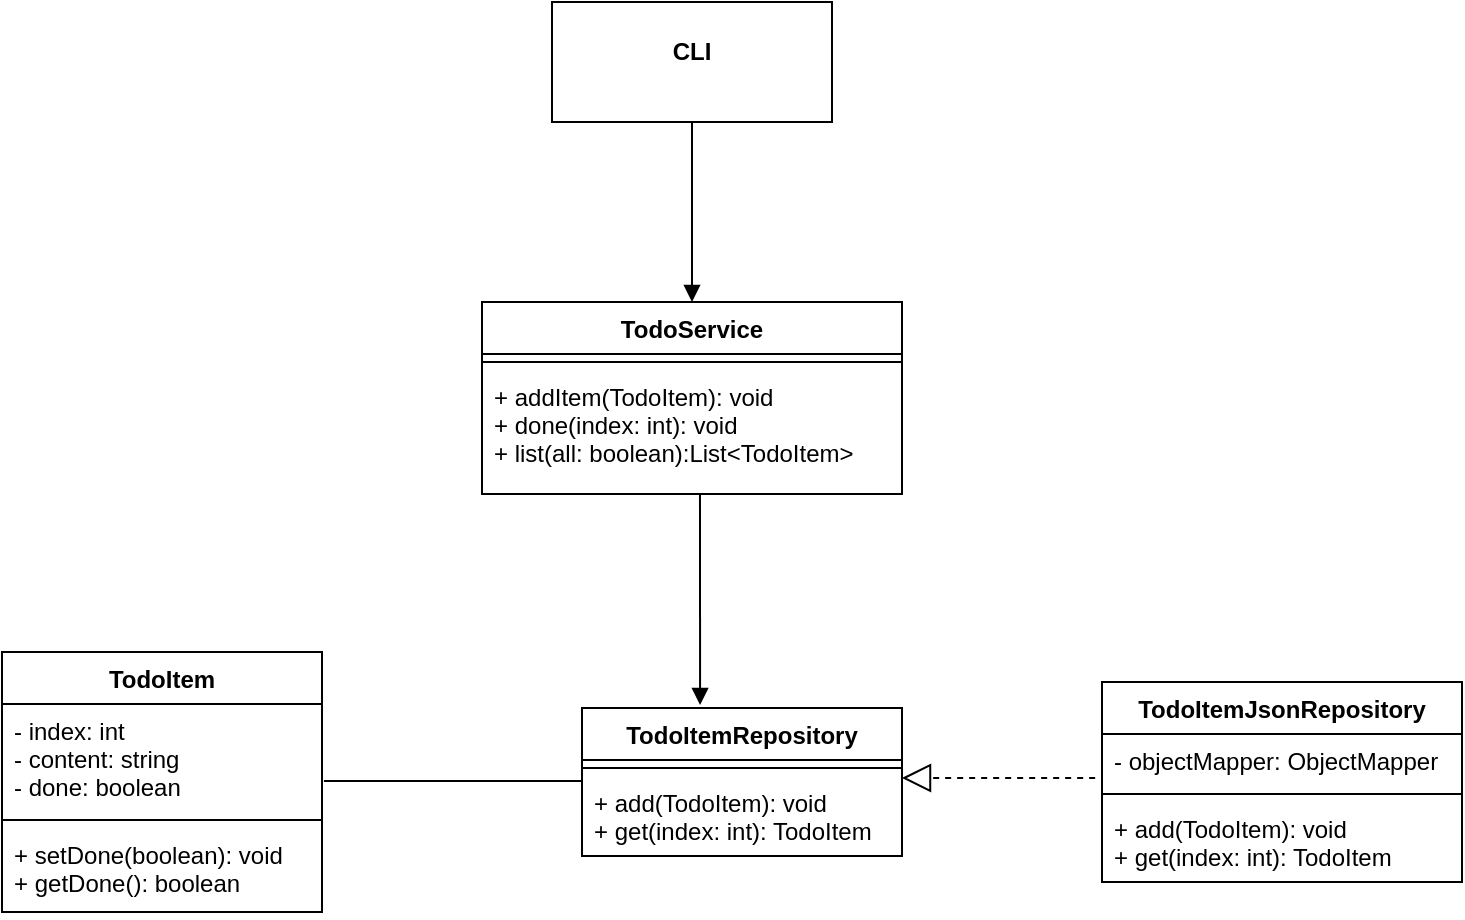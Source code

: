 <mxfile version="20.3.0" type="device"><diagram id="JaxDU0GRFlTSzhJHAqT0" name="第 1 页"><mxGraphModel dx="1133" dy="672" grid="1" gridSize="10" guides="1" tooltips="1" connect="1" arrows="1" fold="1" page="1" pageScale="1" pageWidth="827" pageHeight="1169" math="0" shadow="0"><root><mxCell id="0"/><mxCell id="1" parent="0"/><mxCell id="pYs72JmCOjs6K5Xd8m4a-1" value="TodoItem" style="swimlane;fontStyle=1;align=center;verticalAlign=top;childLayout=stackLayout;horizontal=1;startSize=26;horizontalStack=0;resizeParent=1;resizeParentMax=0;resizeLast=0;collapsible=1;marginBottom=0;" vertex="1" parent="1"><mxGeometry x="160" y="375" width="160" height="130" as="geometry"/></mxCell><mxCell id="pYs72JmCOjs6K5Xd8m4a-2" value="- index: int&#10;- content: string&#10;- done: boolean" style="text;strokeColor=none;fillColor=none;align=left;verticalAlign=top;spacingLeft=4;spacingRight=4;overflow=hidden;rotatable=0;points=[[0,0.5],[1,0.5]];portConstraint=eastwest;" vertex="1" parent="pYs72JmCOjs6K5Xd8m4a-1"><mxGeometry y="26" width="160" height="54" as="geometry"/></mxCell><mxCell id="pYs72JmCOjs6K5Xd8m4a-3" value="" style="line;strokeWidth=1;fillColor=none;align=left;verticalAlign=middle;spacingTop=-1;spacingLeft=3;spacingRight=3;rotatable=0;labelPosition=right;points=[];portConstraint=eastwest;strokeColor=inherit;" vertex="1" parent="pYs72JmCOjs6K5Xd8m4a-1"><mxGeometry y="80" width="160" height="8" as="geometry"/></mxCell><mxCell id="pYs72JmCOjs6K5Xd8m4a-4" value="+ setDone(boolean): void&#10;+ getDone(): boolean" style="text;strokeColor=none;fillColor=none;align=left;verticalAlign=top;spacingLeft=4;spacingRight=4;overflow=hidden;rotatable=0;points=[[0,0.5],[1,0.5]];portConstraint=eastwest;" vertex="1" parent="pYs72JmCOjs6K5Xd8m4a-1"><mxGeometry y="88" width="160" height="42" as="geometry"/></mxCell><mxCell id="pYs72JmCOjs6K5Xd8m4a-5" value="TodoService" style="swimlane;fontStyle=1;align=center;verticalAlign=top;childLayout=stackLayout;horizontal=1;startSize=26;horizontalStack=0;resizeParent=1;resizeParentMax=0;resizeLast=0;collapsible=1;marginBottom=0;" vertex="1" parent="1"><mxGeometry x="400" y="200" width="210" height="96" as="geometry"/></mxCell><mxCell id="pYs72JmCOjs6K5Xd8m4a-7" value="" style="line;strokeWidth=1;fillColor=none;align=left;verticalAlign=middle;spacingTop=-1;spacingLeft=3;spacingRight=3;rotatable=0;labelPosition=right;points=[];portConstraint=eastwest;strokeColor=inherit;" vertex="1" parent="pYs72JmCOjs6K5Xd8m4a-5"><mxGeometry y="26" width="210" height="8" as="geometry"/></mxCell><mxCell id="pYs72JmCOjs6K5Xd8m4a-8" value="+ addItem(TodoItem): void&#10;+ done(index: int): void&#10;+ list(all: boolean):List&lt;TodoItem&gt;" style="text;strokeColor=none;fillColor=none;align=left;verticalAlign=top;spacingLeft=4;spacingRight=4;overflow=hidden;rotatable=0;points=[[0,0.5],[1,0.5]];portConstraint=eastwest;" vertex="1" parent="pYs72JmCOjs6K5Xd8m4a-5"><mxGeometry y="34" width="210" height="62" as="geometry"/></mxCell><mxCell id="pYs72JmCOjs6K5Xd8m4a-9" value="TodoItemRepository" style="swimlane;fontStyle=1;align=center;verticalAlign=top;childLayout=stackLayout;horizontal=1;startSize=26;horizontalStack=0;resizeParent=1;resizeParentMax=0;resizeLast=0;collapsible=1;marginBottom=0;" vertex="1" parent="1"><mxGeometry x="450" y="403" width="160" height="74" as="geometry"/></mxCell><mxCell id="pYs72JmCOjs6K5Xd8m4a-11" value="" style="line;strokeWidth=1;fillColor=none;align=left;verticalAlign=middle;spacingTop=-1;spacingLeft=3;spacingRight=3;rotatable=0;labelPosition=right;points=[];portConstraint=eastwest;strokeColor=inherit;" vertex="1" parent="pYs72JmCOjs6K5Xd8m4a-9"><mxGeometry y="26" width="160" height="8" as="geometry"/></mxCell><mxCell id="pYs72JmCOjs6K5Xd8m4a-12" value="+ add(TodoItem): void&#10;+ get(index: int): TodoItem" style="text;strokeColor=none;fillColor=none;align=left;verticalAlign=top;spacingLeft=4;spacingRight=4;overflow=hidden;rotatable=0;points=[[0,0.5],[1,0.5]];portConstraint=eastwest;" vertex="1" parent="pYs72JmCOjs6K5Xd8m4a-9"><mxGeometry y="34" width="160" height="40" as="geometry"/></mxCell><mxCell id="pYs72JmCOjs6K5Xd8m4a-13" value="TodoItemJsonRepository" style="swimlane;fontStyle=1;align=center;verticalAlign=top;childLayout=stackLayout;horizontal=1;startSize=26;horizontalStack=0;resizeParent=1;resizeParentMax=0;resizeLast=0;collapsible=1;marginBottom=0;" vertex="1" parent="1"><mxGeometry x="710" y="390" width="180" height="100" as="geometry"/></mxCell><mxCell id="pYs72JmCOjs6K5Xd8m4a-14" value="- objectMapper: ObjectMapper" style="text;strokeColor=none;fillColor=none;align=left;verticalAlign=top;spacingLeft=4;spacingRight=4;overflow=hidden;rotatable=0;points=[[0,0.5],[1,0.5]];portConstraint=eastwest;" vertex="1" parent="pYs72JmCOjs6K5Xd8m4a-13"><mxGeometry y="26" width="180" height="26" as="geometry"/></mxCell><mxCell id="pYs72JmCOjs6K5Xd8m4a-15" value="" style="line;strokeWidth=1;fillColor=none;align=left;verticalAlign=middle;spacingTop=-1;spacingLeft=3;spacingRight=3;rotatable=0;labelPosition=right;points=[];portConstraint=eastwest;strokeColor=inherit;" vertex="1" parent="pYs72JmCOjs6K5Xd8m4a-13"><mxGeometry y="52" width="180" height="8" as="geometry"/></mxCell><mxCell id="pYs72JmCOjs6K5Xd8m4a-16" value="+ add(TodoItem): void&#10;+ get(index: int): TodoItem" style="text;strokeColor=none;fillColor=none;align=left;verticalAlign=top;spacingLeft=4;spacingRight=4;overflow=hidden;rotatable=0;points=[[0,0.5],[1,0.5]];portConstraint=eastwest;" vertex="1" parent="pYs72JmCOjs6K5Xd8m4a-13"><mxGeometry y="60" width="180" height="40" as="geometry"/></mxCell><mxCell id="pYs72JmCOjs6K5Xd8m4a-17" value="" style="endArrow=block;dashed=1;endFill=0;endSize=12;html=1;rounded=0;entryX=1;entryY=0.025;entryDx=0;entryDy=0;entryPerimeter=0;exitX=-0.019;exitY=0.846;exitDx=0;exitDy=0;exitPerimeter=0;" edge="1" parent="1" source="pYs72JmCOjs6K5Xd8m4a-14" target="pYs72JmCOjs6K5Xd8m4a-12"><mxGeometry width="160" relative="1" as="geometry"><mxPoint x="600" y="573" as="sourcePoint"/><mxPoint x="760" y="573" as="targetPoint"/></mxGeometry></mxCell><mxCell id="pYs72JmCOjs6K5Xd8m4a-21" value="&lt;p style=&quot;margin:0px;margin-top:4px;text-align:center;&quot;&gt;&lt;br&gt;&lt;b&gt;CLI&lt;/b&gt;&lt;/p&gt;" style="verticalAlign=top;align=left;overflow=fill;fontSize=12;fontFamily=Helvetica;html=1;" vertex="1" parent="1"><mxGeometry x="435" y="50" width="140" height="60" as="geometry"/></mxCell><mxCell id="pYs72JmCOjs6K5Xd8m4a-22" value="" style="endArrow=none;html=1;edgeStyle=orthogonalEdgeStyle;rounded=0;exitX=1.006;exitY=0.713;exitDx=0;exitDy=0;exitPerimeter=0;entryX=0;entryY=0.063;entryDx=0;entryDy=0;entryPerimeter=0;" edge="1" parent="1" source="pYs72JmCOjs6K5Xd8m4a-2" target="pYs72JmCOjs6K5Xd8m4a-12"><mxGeometry relative="1" as="geometry"><mxPoint x="320" y="540" as="sourcePoint"/><mxPoint x="480" y="540" as="targetPoint"/></mxGeometry></mxCell><mxCell id="pYs72JmCOjs6K5Xd8m4a-25" value="" style="endArrow=block;endFill=1;html=1;edgeStyle=orthogonalEdgeStyle;align=left;verticalAlign=top;rounded=0;exitX=0.519;exitY=1.008;exitDx=0;exitDy=0;exitPerimeter=0;entryX=0.369;entryY=-0.02;entryDx=0;entryDy=0;entryPerimeter=0;" edge="1" parent="1" source="pYs72JmCOjs6K5Xd8m4a-8" target="pYs72JmCOjs6K5Xd8m4a-9"><mxGeometry x="-1" relative="1" as="geometry"><mxPoint x="30" y="260" as="sourcePoint"/><mxPoint x="190" y="260" as="targetPoint"/></mxGeometry></mxCell><mxCell id="pYs72JmCOjs6K5Xd8m4a-27" value="" style="endArrow=block;endFill=1;html=1;edgeStyle=orthogonalEdgeStyle;align=left;verticalAlign=top;rounded=0;exitX=0.5;exitY=1;exitDx=0;exitDy=0;entryX=0.5;entryY=0;entryDx=0;entryDy=0;" edge="1" parent="1" source="pYs72JmCOjs6K5Xd8m4a-21" target="pYs72JmCOjs6K5Xd8m4a-5"><mxGeometry x="-1" relative="1" as="geometry"><mxPoint x="700" y="140" as="sourcePoint"/><mxPoint x="860" y="140" as="targetPoint"/></mxGeometry></mxCell></root></mxGraphModel></diagram></mxfile>